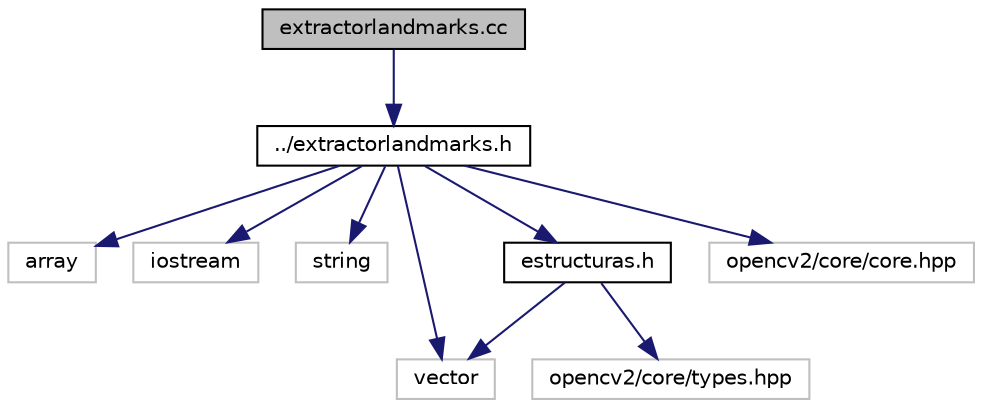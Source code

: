 digraph "extractorlandmarks.cc"
{
 // LATEX_PDF_SIZE
  edge [fontname="Helvetica",fontsize="10",labelfontname="Helvetica",labelfontsize="10"];
  node [fontname="Helvetica",fontsize="10",shape=record];
  Node1 [label="extractorlandmarks.cc",height=0.2,width=0.4,color="black", fillcolor="grey75", style="filled", fontcolor="black",tooltip="implementacion de la clase abstracta ExtractorLandmarks"];
  Node1 -> Node2 [color="midnightblue",fontsize="10",style="solid",fontname="Helvetica"];
  Node2 [label="../extractorlandmarks.h",height=0.2,width=0.4,color="black", fillcolor="white", style="filled",URL="$extractorlandmarks_8h.html",tooltip="Declaracion de la clase abstracta ExtractorLandmarks."];
  Node2 -> Node3 [color="midnightblue",fontsize="10",style="solid",fontname="Helvetica"];
  Node3 [label="array",height=0.2,width=0.4,color="grey75", fillcolor="white", style="filled",tooltip=" "];
  Node2 -> Node4 [color="midnightblue",fontsize="10",style="solid",fontname="Helvetica"];
  Node4 [label="iostream",height=0.2,width=0.4,color="grey75", fillcolor="white", style="filled",tooltip=" "];
  Node2 -> Node5 [color="midnightblue",fontsize="10",style="solid",fontname="Helvetica"];
  Node5 [label="string",height=0.2,width=0.4,color="grey75", fillcolor="white", style="filled",tooltip=" "];
  Node2 -> Node6 [color="midnightblue",fontsize="10",style="solid",fontname="Helvetica"];
  Node6 [label="vector",height=0.2,width=0.4,color="grey75", fillcolor="white", style="filled",tooltip=" "];
  Node2 -> Node7 [color="midnightblue",fontsize="10",style="solid",fontname="Helvetica"];
  Node7 [label="estructuras.h",height=0.2,width=0.4,color="black", fillcolor="white", style="filled",URL="$estructuras_8h.html",tooltip="Descripcion de distintas estructuras de datos usadas por la clase."];
  Node7 -> Node6 [color="midnightblue",fontsize="10",style="solid",fontname="Helvetica"];
  Node7 -> Node8 [color="midnightblue",fontsize="10",style="solid",fontname="Helvetica"];
  Node8 [label="opencv2/core/types.hpp",height=0.2,width=0.4,color="grey75", fillcolor="white", style="filled",tooltip=" "];
  Node2 -> Node9 [color="midnightblue",fontsize="10",style="solid",fontname="Helvetica"];
  Node9 [label="opencv2/core/core.hpp",height=0.2,width=0.4,color="grey75", fillcolor="white", style="filled",tooltip=" "];
}
